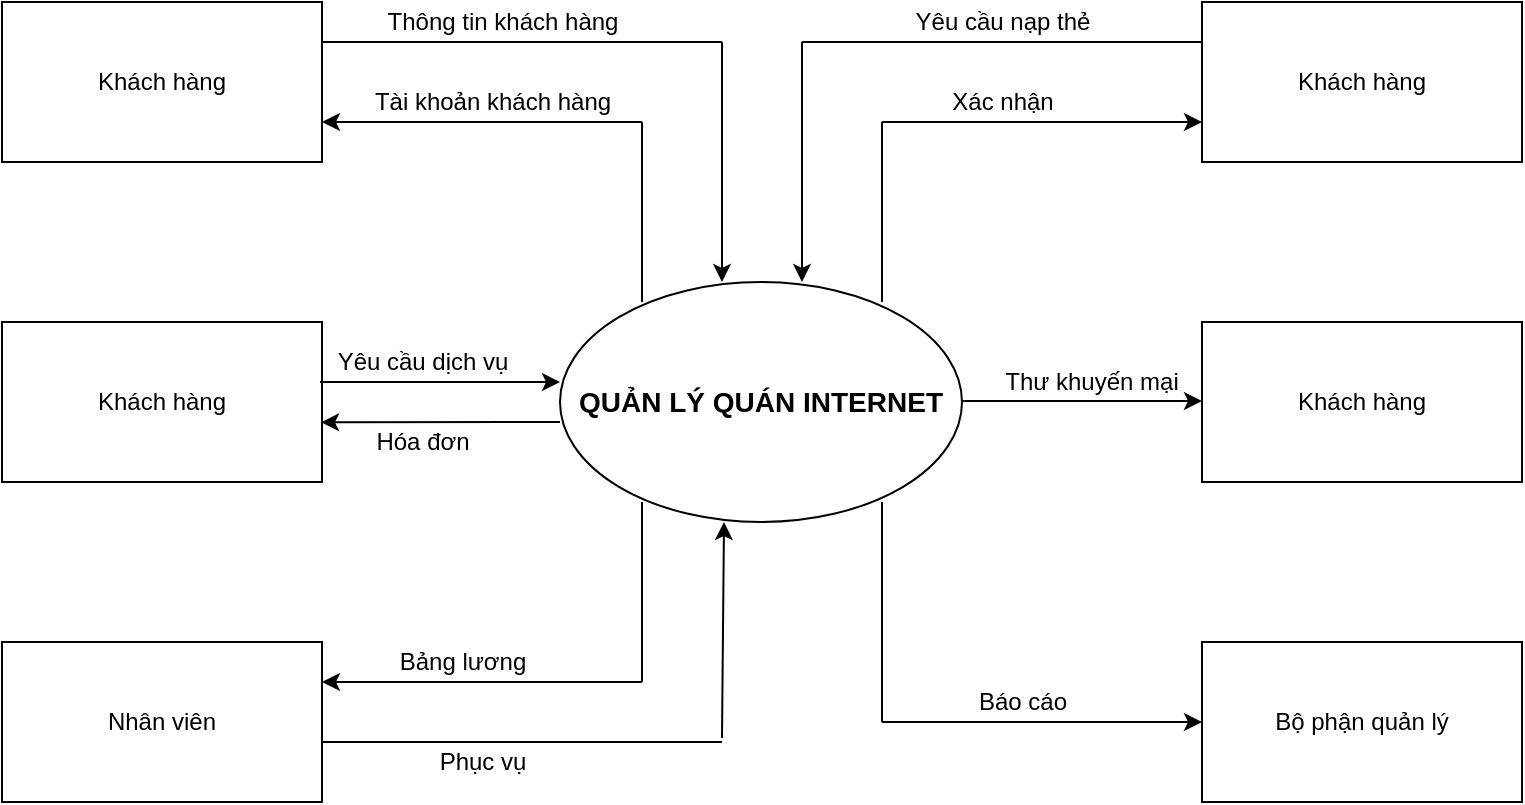 <mxfile version="14.5.10" type="github"><diagram id="vZh-peagNqYEbmiKx9IH" name="Page-1"><mxGraphModel dx="1038" dy="580" grid="1" gridSize="10" guides="1" tooltips="1" connect="1" arrows="1" fold="1" page="1" pageScale="1" pageWidth="827" pageHeight="1169" math="0" shadow="0"><root><mxCell id="0"/><mxCell id="1" parent="0"/><mxCell id="LR_1nEEMLASL351cVICc-4" value="Khách hàng" style="rounded=0;whiteSpace=wrap;html=1;" parent="1" vertex="1"><mxGeometry x="40" y="80" width="160" height="80" as="geometry"/></mxCell><mxCell id="LR_1nEEMLASL351cVICc-6" value="" style="endArrow=none;html=1;" parent="1" edge="1"><mxGeometry width="50" height="50" relative="1" as="geometry"><mxPoint x="360" y="230" as="sourcePoint"/><mxPoint x="360" y="140" as="targetPoint"/></mxGeometry></mxCell><mxCell id="LR_1nEEMLASL351cVICc-7" value="" style="endArrow=none;html=1;" parent="1" edge="1"><mxGeometry width="50" height="50" relative="1" as="geometry"><mxPoint x="200" y="100" as="sourcePoint"/><mxPoint x="400" y="100" as="targetPoint"/></mxGeometry></mxCell><mxCell id="LR_1nEEMLASL351cVICc-8" value="" style="endArrow=classic;html=1;entryX=1;entryY=0.75;entryDx=0;entryDy=0;" parent="1" target="LR_1nEEMLASL351cVICc-4" edge="1"><mxGeometry width="50" height="50" relative="1" as="geometry"><mxPoint x="360" y="140" as="sourcePoint"/><mxPoint x="210" y="140" as="targetPoint"/></mxGeometry></mxCell><mxCell id="LR_1nEEMLASL351cVICc-11" value="" style="endArrow=classic;html=1;" parent="1" edge="1"><mxGeometry width="50" height="50" relative="1" as="geometry"><mxPoint x="400" y="100" as="sourcePoint"/><mxPoint x="400" y="220" as="targetPoint"/></mxGeometry></mxCell><mxCell id="LR_1nEEMLASL351cVICc-12" value="Tài khoản khách hàng" style="text;html=1;align=center;verticalAlign=middle;resizable=0;points=[];autosize=1;strokeColor=none;" parent="1" vertex="1"><mxGeometry x="220" y="120" width="130" height="20" as="geometry"/></mxCell><mxCell id="LR_1nEEMLASL351cVICc-14" value="Thông tin khách hàng" style="text;html=1;align=center;verticalAlign=middle;resizable=0;points=[];autosize=1;strokeColor=none;" parent="1" vertex="1"><mxGeometry x="225" y="80" width="130" height="20" as="geometry"/></mxCell><mxCell id="LR_1nEEMLASL351cVICc-16" value="" style="endArrow=classic;html=1;" parent="1" edge="1"><mxGeometry width="50" height="50" relative="1" as="geometry"><mxPoint x="440" y="100" as="sourcePoint"/><mxPoint x="440" y="220" as="targetPoint"/></mxGeometry></mxCell><mxCell id="LR_1nEEMLASL351cVICc-17" value="" style="endArrow=none;html=1;" parent="1" edge="1"><mxGeometry width="50" height="50" relative="1" as="geometry"><mxPoint x="440" y="100" as="sourcePoint"/><mxPoint x="640" y="100" as="targetPoint"/></mxGeometry></mxCell><mxCell id="LR_1nEEMLASL351cVICc-18" value="Khách hàng" style="rounded=0;whiteSpace=wrap;html=1;" parent="1" vertex="1"><mxGeometry x="40" y="240" width="160" height="80" as="geometry"/></mxCell><mxCell id="LR_1nEEMLASL351cVICc-19" value="Khách hàng" style="rounded=0;whiteSpace=wrap;html=1;" parent="1" vertex="1"><mxGeometry x="640" y="80" width="160" height="80" as="geometry"/></mxCell><mxCell id="LR_1nEEMLASL351cVICc-21" value="" style="endArrow=none;html=1;" parent="1" edge="1"><mxGeometry width="50" height="50" relative="1" as="geometry"><mxPoint x="480" y="230" as="sourcePoint"/><mxPoint x="480" y="140" as="targetPoint"/></mxGeometry></mxCell><mxCell id="LR_1nEEMLASL351cVICc-22" value="" style="endArrow=classic;html=1;entryX=0;entryY=0.75;entryDx=0;entryDy=0;" parent="1" target="LR_1nEEMLASL351cVICc-19" edge="1"><mxGeometry width="50" height="50" relative="1" as="geometry"><mxPoint x="480" y="140" as="sourcePoint"/><mxPoint x="530" y="90" as="targetPoint"/></mxGeometry></mxCell><mxCell id="LR_1nEEMLASL351cVICc-23" value="Yêu cầu nạp thẻ" style="text;html=1;align=center;verticalAlign=middle;resizable=0;points=[];autosize=1;strokeColor=none;" parent="1" vertex="1"><mxGeometry x="490" y="80" width="100" height="20" as="geometry"/></mxCell><mxCell id="LR_1nEEMLASL351cVICc-24" value="Xác nhận" style="text;html=1;align=center;verticalAlign=middle;resizable=0;points=[];autosize=1;strokeColor=none;" parent="1" vertex="1"><mxGeometry x="505" y="120" width="70" height="20" as="geometry"/></mxCell><mxCell id="LR_1nEEMLASL351cVICc-28" value="" style="endArrow=classic;html=1;" parent="1" edge="1"><mxGeometry width="50" height="50" relative="1" as="geometry"><mxPoint x="199" y="270" as="sourcePoint"/><mxPoint x="319" y="270" as="targetPoint"/></mxGeometry></mxCell><mxCell id="LR_1nEEMLASL351cVICc-29" value="" style="endArrow=classic;html=1;entryX=0.997;entryY=0.627;entryDx=0;entryDy=0;entryPerimeter=0;" parent="1" target="LR_1nEEMLASL351cVICc-18" edge="1"><mxGeometry width="50" height="50" relative="1" as="geometry"><mxPoint x="319" y="290" as="sourcePoint"/><mxPoint x="369" y="240" as="targetPoint"/></mxGeometry></mxCell><mxCell id="LR_1nEEMLASL351cVICc-30" value="Yêu cầu dịch vụ" style="text;html=1;align=center;verticalAlign=middle;resizable=0;points=[];autosize=1;strokeColor=none;" parent="1" vertex="1"><mxGeometry x="200" y="250" width="100" height="20" as="geometry"/></mxCell><mxCell id="LR_1nEEMLASL351cVICc-31" value="Hóa đơn" style="text;html=1;align=center;verticalAlign=middle;resizable=0;points=[];autosize=1;strokeColor=none;" parent="1" vertex="1"><mxGeometry x="220" y="290" width="60" height="20" as="geometry"/></mxCell><mxCell id="LR_1nEEMLASL351cVICc-32" value="Khách hàng" style="rounded=0;whiteSpace=wrap;html=1;" parent="1" vertex="1"><mxGeometry x="640" y="240" width="160" height="80" as="geometry"/></mxCell><mxCell id="LR_1nEEMLASL351cVICc-33" value="" style="endArrow=classic;html=1;" parent="1" edge="1"><mxGeometry width="50" height="50" relative="1" as="geometry"><mxPoint x="520" y="279.5" as="sourcePoint"/><mxPoint x="640" y="279.5" as="targetPoint"/></mxGeometry></mxCell><mxCell id="LR_1nEEMLASL351cVICc-35" value="Bộ phận quản lý" style="rounded=0;whiteSpace=wrap;html=1;" parent="1" vertex="1"><mxGeometry x="640" y="400" width="160" height="80" as="geometry"/></mxCell><mxCell id="LR_1nEEMLASL351cVICc-36" value="Thư khuyến mại" style="text;html=1;strokeColor=none;fillColor=none;align=center;verticalAlign=middle;whiteSpace=wrap;rounded=0;" parent="1" vertex="1"><mxGeometry x="540" y="260" width="90" height="20" as="geometry"/></mxCell><mxCell id="LR_1nEEMLASL351cVICc-37" value="" style="endArrow=none;html=1;" parent="1" edge="1"><mxGeometry width="50" height="50" relative="1" as="geometry"><mxPoint x="480" y="440" as="sourcePoint"/><mxPoint x="480" y="330" as="targetPoint"/></mxGeometry></mxCell><mxCell id="LR_1nEEMLASL351cVICc-38" value="" style="endArrow=classic;html=1;entryX=0;entryY=0.75;entryDx=0;entryDy=0;" parent="1" edge="1"><mxGeometry width="50" height="50" relative="1" as="geometry"><mxPoint x="480" y="440" as="sourcePoint"/><mxPoint x="640" y="440" as="targetPoint"/><Array as="points"><mxPoint x="560" y="440"/></Array></mxGeometry></mxCell><mxCell id="LR_1nEEMLASL351cVICc-39" value="Báo cáo" style="text;html=1;align=center;verticalAlign=middle;resizable=0;points=[];autosize=1;strokeColor=none;" parent="1" vertex="1"><mxGeometry x="520" y="420" width="60" height="20" as="geometry"/></mxCell><mxCell id="LR_1nEEMLASL351cVICc-40" value="Nhân viên" style="rounded=0;whiteSpace=wrap;html=1;" parent="1" vertex="1"><mxGeometry x="40" y="400" width="160" height="80" as="geometry"/></mxCell><mxCell id="LR_1nEEMLASL351cVICc-41" value="" style="endArrow=none;html=1;" parent="1" edge="1"><mxGeometry width="50" height="50" relative="1" as="geometry"><mxPoint x="360" y="420" as="sourcePoint"/><mxPoint x="360" y="330" as="targetPoint"/></mxGeometry></mxCell><mxCell id="LR_1nEEMLASL351cVICc-43" value="" style="endArrow=classic;html=1;entryX=1;entryY=0.75;entryDx=0;entryDy=0;" parent="1" edge="1"><mxGeometry width="50" height="50" relative="1" as="geometry"><mxPoint x="360" y="420" as="sourcePoint"/><mxPoint x="200" y="420" as="targetPoint"/></mxGeometry></mxCell><mxCell id="LR_1nEEMLASL351cVICc-44" value="Bảng lương" style="text;html=1;align=center;verticalAlign=middle;resizable=0;points=[];autosize=1;strokeColor=none;" parent="1" vertex="1"><mxGeometry x="230" y="400" width="80" height="20" as="geometry"/></mxCell><mxCell id="LR_1nEEMLASL351cVICc-48" value="Phục vụ" style="text;html=1;align=center;verticalAlign=middle;resizable=0;points=[];autosize=1;strokeColor=none;" parent="1" vertex="1"><mxGeometry x="250" y="450" width="60" height="20" as="geometry"/></mxCell><mxCell id="LR_1nEEMLASL351cVICc-49" value="" style="endArrow=none;html=1;" parent="1" edge="1"><mxGeometry width="50" height="50" relative="1" as="geometry"><mxPoint x="200" y="450" as="sourcePoint"/><mxPoint x="400" y="450" as="targetPoint"/></mxGeometry></mxCell><mxCell id="LR_1nEEMLASL351cVICc-50" value="" style="endArrow=classic;html=1;startArrow=none;" parent="1" source="LR_1nEEMLASL351cVICc-3" edge="1"><mxGeometry width="50" height="50" relative="1" as="geometry"><mxPoint x="390" y="310" as="sourcePoint"/><mxPoint x="440" y="260" as="targetPoint"/></mxGeometry></mxCell><mxCell id="LR_1nEEMLASL351cVICc-3" value="&lt;b&gt;&lt;font style=&quot;font-size: 14px&quot;&gt;QUẢN LÝ QUÁN INTERNET&lt;/font&gt;&lt;/b&gt;" style="ellipse;whiteSpace=wrap;html=1;" parent="1" vertex="1"><mxGeometry x="319" y="220" width="201" height="120" as="geometry"/></mxCell><mxCell id="LR_1nEEMLASL351cVICc-52" value="" style="endArrow=classic;html=1;" parent="1" edge="1"><mxGeometry width="50" height="50" relative="1" as="geometry"><mxPoint x="400" y="448" as="sourcePoint"/><mxPoint x="401" y="340" as="targetPoint"/></mxGeometry></mxCell></root></mxGraphModel></diagram></mxfile>